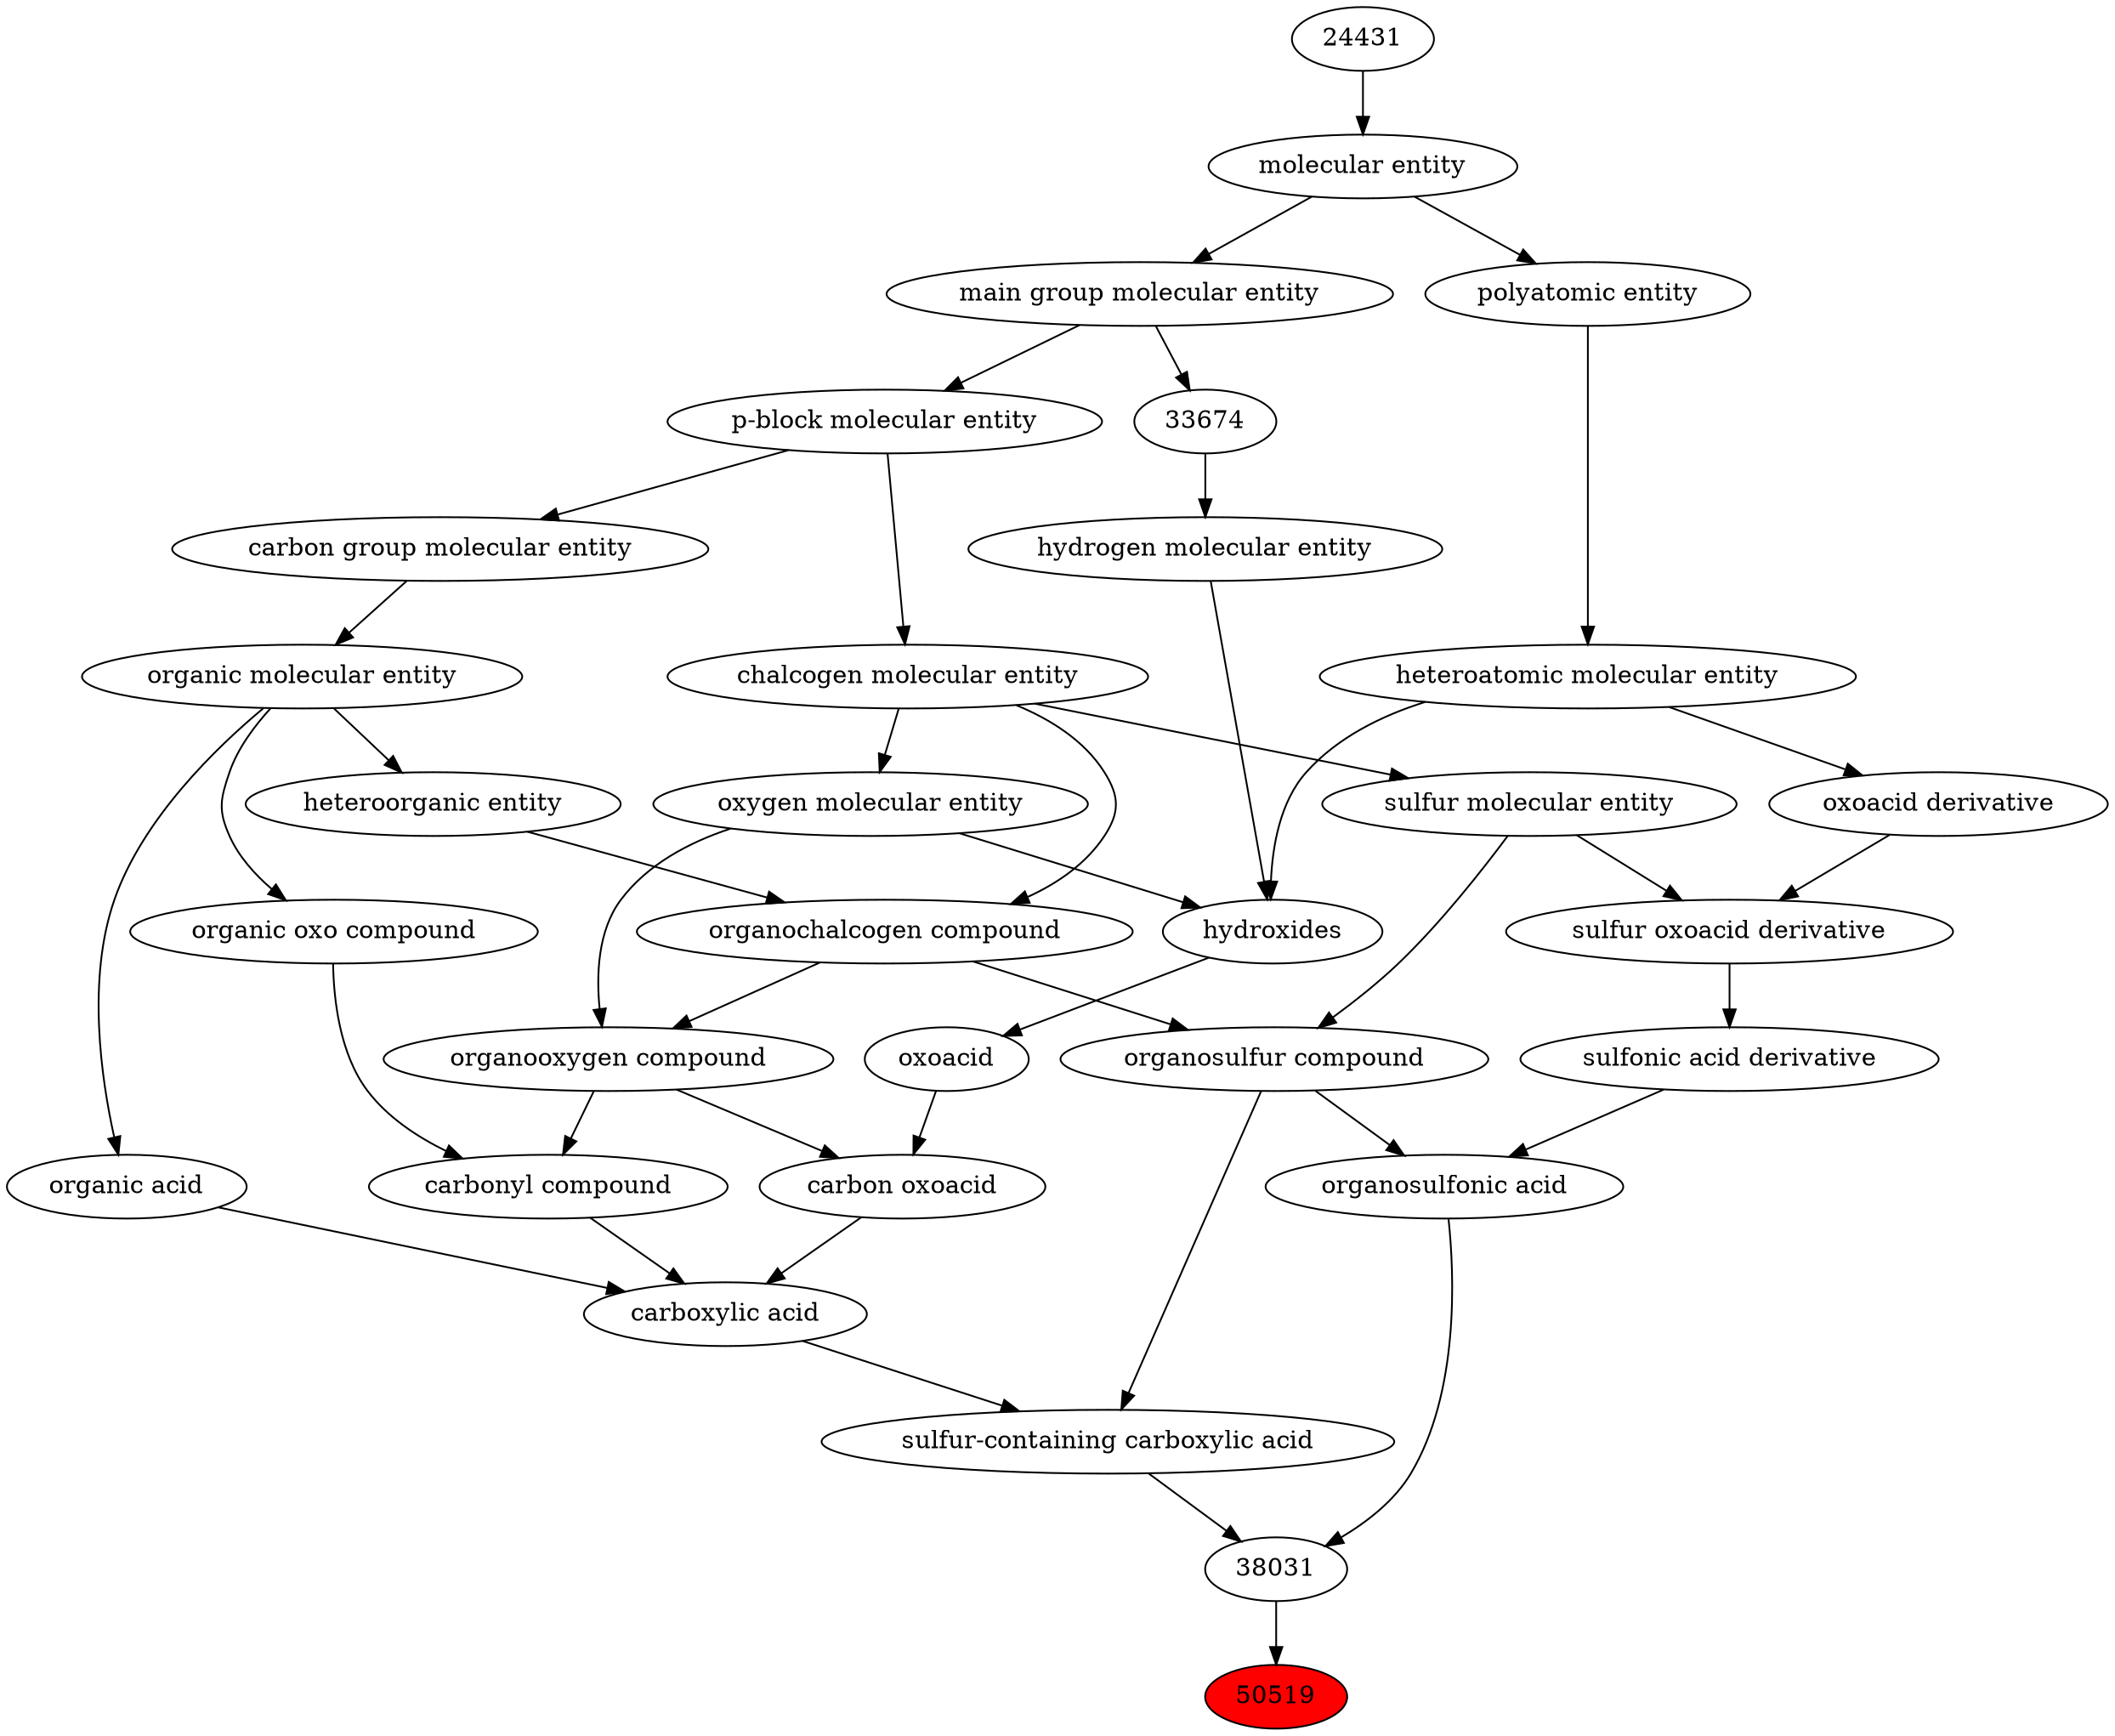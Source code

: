 digraph tree{ 
50519 [label="50519" fillcolor=red style=filled]
38031 -> 50519
38031 [label="38031"]
33576 -> 38031
33551 -> 38031
33576 [label="sulfur-containing carboxylic acid"]
33575 -> 33576
33261 -> 33576
33551 [label="organosulfonic acid"]
33552 -> 33551
33261 -> 33551
33575 [label="carboxylic acid"]
36586 -> 33575
35605 -> 33575
64709 -> 33575
33261 [label="organosulfur compound"]
36962 -> 33261
26835 -> 33261
33552 [label="sulfonic acid derivative"]
33424 -> 33552
36586 [label="carbonyl compound"]
36587 -> 36586
36963 -> 36586
35605 [label="carbon oxoacid"]
24833 -> 35605
36963 -> 35605
64709 [label="organic acid"]
50860 -> 64709
36962 [label="organochalcogen compound"]
33285 -> 36962
33304 -> 36962
26835 [label="sulfur molecular entity"]
33304 -> 26835
33424 [label="sulfur oxoacid derivative"]
33241 -> 33424
26835 -> 33424
36587 [label="organic oxo compound"]
50860 -> 36587
36963 [label="organooxygen compound"]
36962 -> 36963
25806 -> 36963
24833 [label="oxoacid"]
24651 -> 24833
50860 [label="organic molecular entity"]
33582 -> 50860
33285 [label="heteroorganic entity"]
50860 -> 33285
33304 [label="chalcogen molecular entity"]
33675 -> 33304
33241 [label="oxoacid derivative"]
37577 -> 33241
25806 [label="oxygen molecular entity"]
33304 -> 25806
24651 [label="hydroxides"]
25806 -> 24651
33608 -> 24651
37577 -> 24651
33582 [label="carbon group molecular entity"]
33675 -> 33582
33675 [label="p-block molecular entity"]
33579 -> 33675
37577 [label="heteroatomic molecular entity"]
36357 -> 37577
33608 [label="hydrogen molecular entity"]
33674 -> 33608
33579 [label="main group molecular entity"]
23367 -> 33579
36357 [label="polyatomic entity"]
23367 -> 36357
33674 [label="33674"]
33579 -> 33674
23367 [label="molecular entity"]
24431 -> 23367
24431 [label="24431"]
}